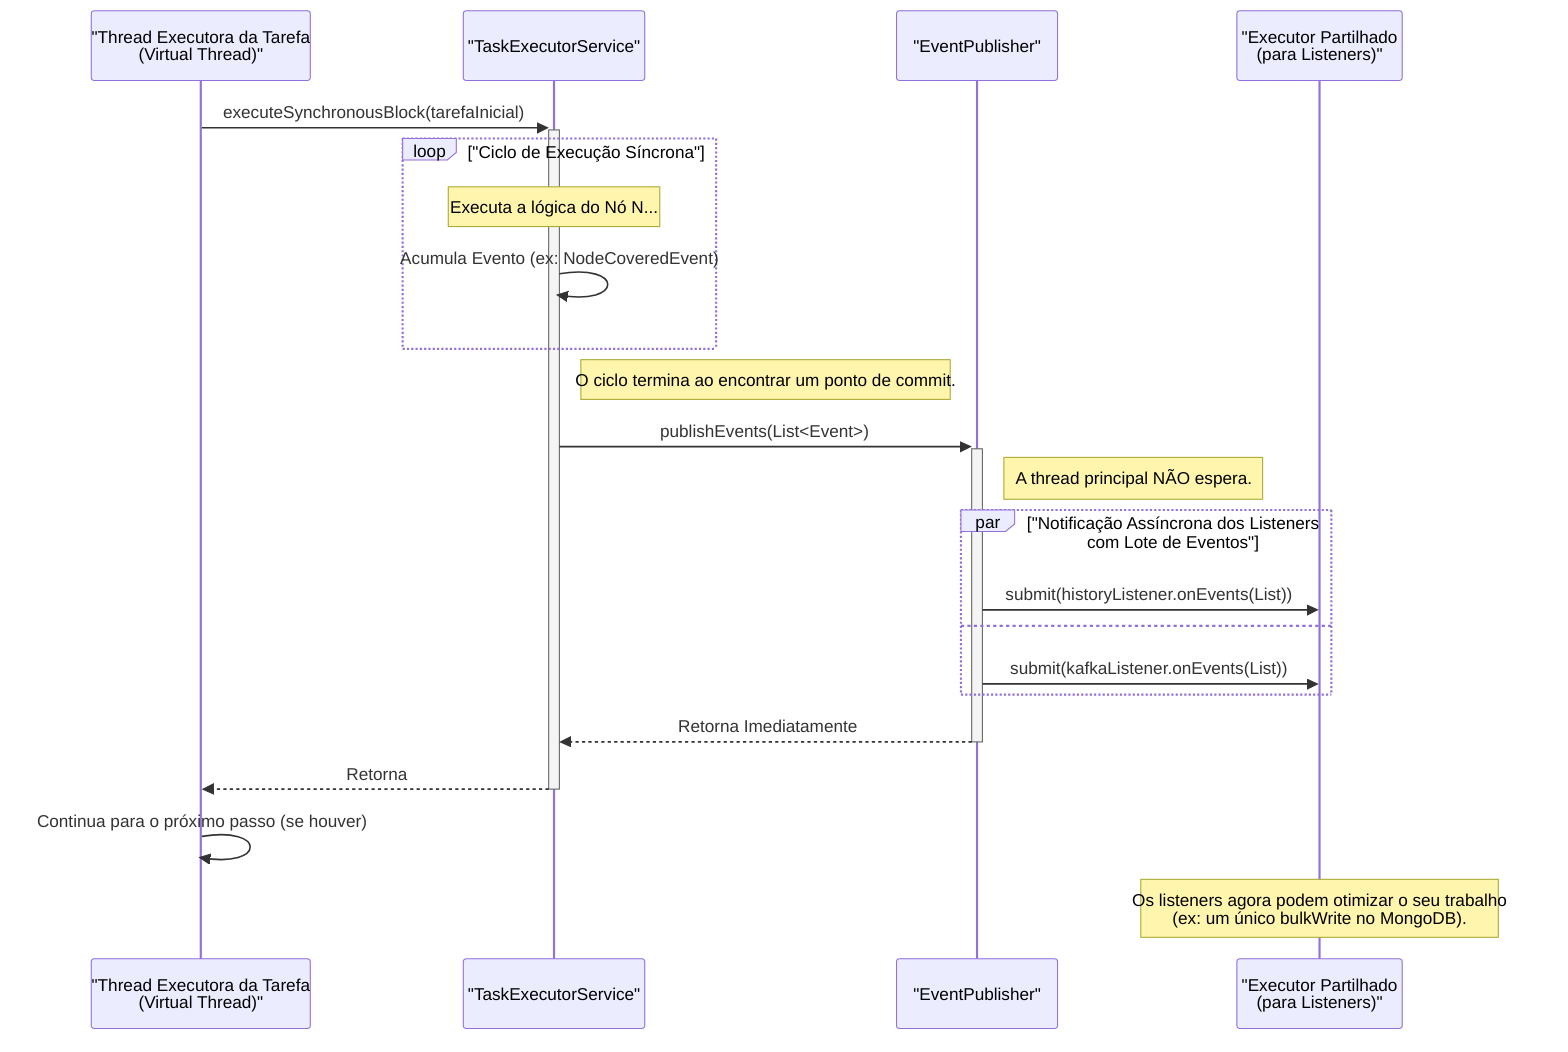 sequenceDiagram
    participant VThread_A as "Thread Executora da Tarefa<br>(Virtual Thread)"
    participant TaskExecutorService as "TaskExecutorService"
    participant EventPublisher as "EventPublisher"
    participant SharedExecutor as "Executor Partilhado<br>(para Listeners)"

    VThread_A ->>+ TaskExecutorService: executeSynchronousBlock(tarefaInicial)

    loop "Ciclo de Execução Síncrona"
        Note over TaskExecutorService: Executa a lógica do Nó N...
        TaskExecutorService ->> TaskExecutorService: Acumula Evento (ex: NodeCoveredEvent)
    end

    Note right of TaskExecutorService: O ciclo termina ao encontrar um ponto de commit.

    TaskExecutorService ->>+ EventPublisher: publishEvents(List<Event>)

    Note right of EventPublisher: A thread principal NÃO espera.

    par "Notificação Assíncrona dos Listeners com Lote de Eventos"
        EventPublisher ->> SharedExecutor: submit(historyListener.onEvents(List))
    and
        EventPublisher ->> SharedExecutor: submit(kafkaListener.onEvents(List))
    end

    EventPublisher -->>- TaskExecutorService: Retorna Imediatamente
    TaskExecutorService -->>- VThread_A: Retorna

    VThread_A ->> VThread_A: Continua para o próximo passo (se houver)

    Note over SharedExecutor: Os listeners agora podem otimizar o seu trabalho<br> (ex: um único bulkWrite no MongoDB).